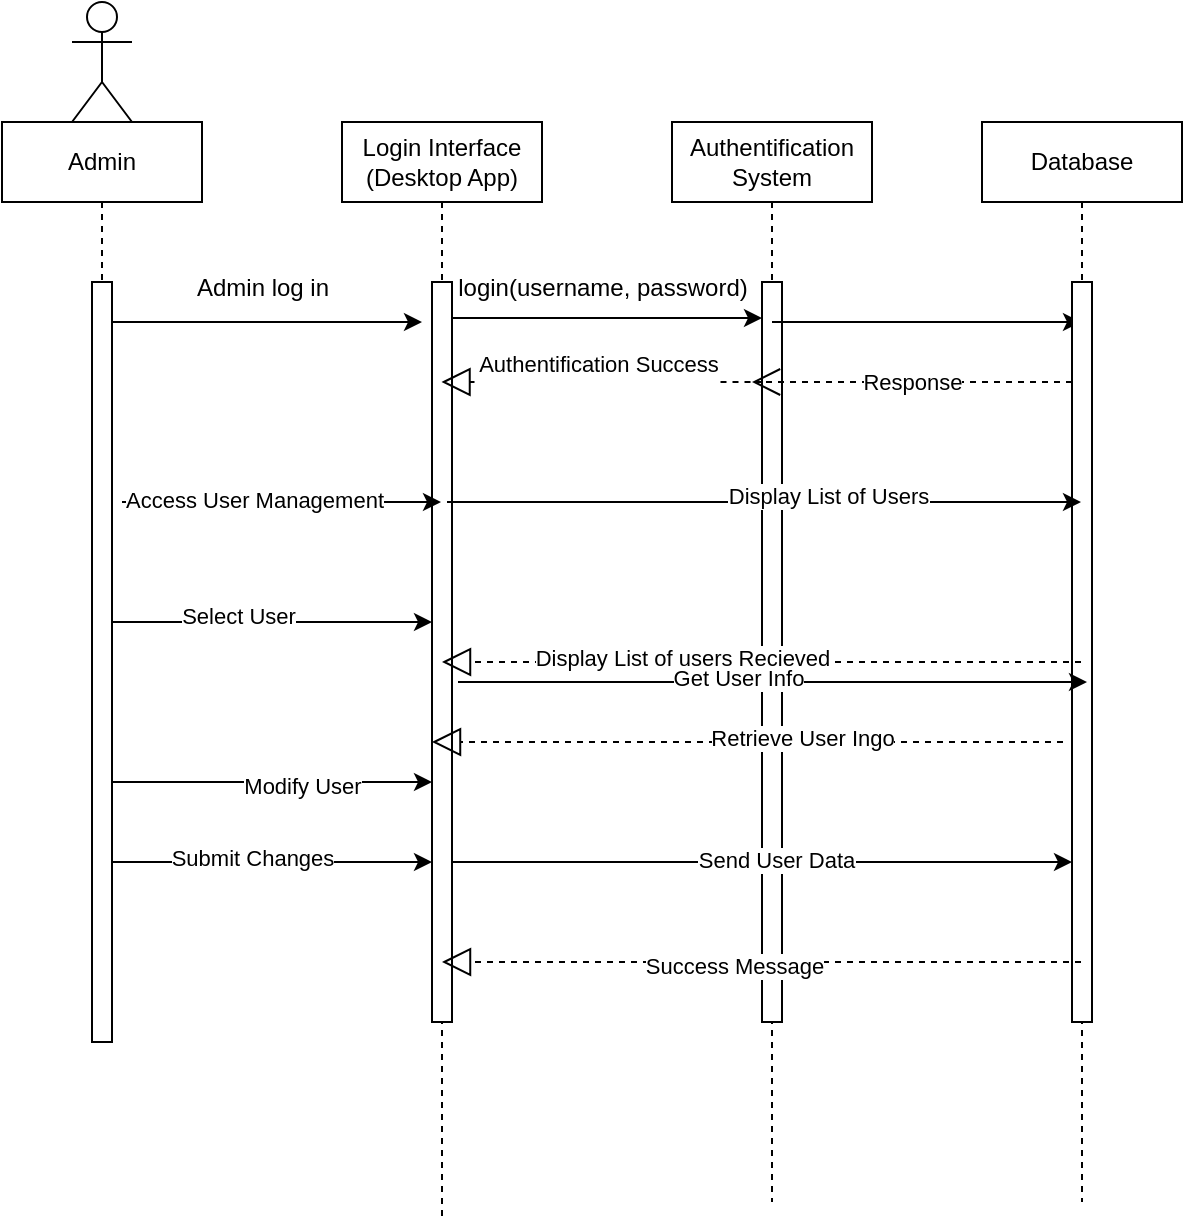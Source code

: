 <mxfile version="26.1.1">
  <diagram name="Page-1" id="2YBvvXClWsGukQMizWep">
    <mxGraphModel dx="1434" dy="836" grid="1" gridSize="10" guides="1" tooltips="1" connect="1" arrows="1" fold="1" page="1" pageScale="1" pageWidth="850" pageHeight="1100" math="0" shadow="0">
      <root>
        <mxCell id="0" />
        <mxCell id="1" parent="0" />
        <mxCell id="aM9ryv3xv72pqoxQDRHE-5" value="Login Interface&lt;div&gt;(Desktop App)&lt;/div&gt;" style="shape=umlLifeline;perimeter=lifelinePerimeter;whiteSpace=wrap;html=1;container=0;dropTarget=0;collapsible=0;recursiveResize=0;outlineConnect=0;portConstraint=eastwest;newEdgeStyle={&quot;edgeStyle&quot;:&quot;elbowEdgeStyle&quot;,&quot;elbow&quot;:&quot;vertical&quot;,&quot;curved&quot;:0,&quot;rounded&quot;:0};" parent="1" vertex="1">
          <mxGeometry x="210" y="120" width="100" height="550" as="geometry" />
        </mxCell>
        <mxCell id="aM9ryv3xv72pqoxQDRHE-6" value="" style="html=1;points=[];perimeter=orthogonalPerimeter;outlineConnect=0;targetShapes=umlLifeline;portConstraint=eastwest;newEdgeStyle={&quot;edgeStyle&quot;:&quot;elbowEdgeStyle&quot;,&quot;elbow&quot;:&quot;vertical&quot;,&quot;curved&quot;:0,&quot;rounded&quot;:0};" parent="aM9ryv3xv72pqoxQDRHE-5" vertex="1">
          <mxGeometry x="45" y="80" width="10" height="370" as="geometry" />
        </mxCell>
        <mxCell id="yWkAhvQST8Fs1WPdhRmA-1" value="" style="shape=umlActor;verticalLabelPosition=bottom;verticalAlign=top;html=1;outlineConnect=0;" parent="1" vertex="1">
          <mxGeometry x="75" y="60" width="30" height="60" as="geometry" />
        </mxCell>
        <mxCell id="yWkAhvQST8Fs1WPdhRmA-3" value="Admin" style="shape=umlLifeline;perimeter=lifelinePerimeter;whiteSpace=wrap;html=1;container=0;dropTarget=0;collapsible=0;recursiveResize=0;outlineConnect=0;portConstraint=eastwest;newEdgeStyle={&quot;edgeStyle&quot;:&quot;elbowEdgeStyle&quot;,&quot;elbow&quot;:&quot;vertical&quot;,&quot;curved&quot;:0,&quot;rounded&quot;:0};" parent="1" vertex="1">
          <mxGeometry x="40" y="120" width="100" height="450" as="geometry" />
        </mxCell>
        <mxCell id="yWkAhvQST8Fs1WPdhRmA-4" value="" style="html=1;points=[];perimeter=orthogonalPerimeter;outlineConnect=0;targetShapes=umlLifeline;portConstraint=eastwest;newEdgeStyle={&quot;edgeStyle&quot;:&quot;elbowEdgeStyle&quot;,&quot;elbow&quot;:&quot;vertical&quot;,&quot;curved&quot;:0,&quot;rounded&quot;:0};" parent="yWkAhvQST8Fs1WPdhRmA-3" vertex="1">
          <mxGeometry x="45" y="80" width="10" height="380" as="geometry" />
        </mxCell>
        <mxCell id="yWkAhvQST8Fs1WPdhRmA-5" value="Authentification&lt;div&gt;System&lt;/div&gt;" style="shape=umlLifeline;perimeter=lifelinePerimeter;whiteSpace=wrap;html=1;container=0;dropTarget=0;collapsible=0;recursiveResize=0;outlineConnect=0;portConstraint=eastwest;newEdgeStyle={&quot;edgeStyle&quot;:&quot;elbowEdgeStyle&quot;,&quot;elbow&quot;:&quot;vertical&quot;,&quot;curved&quot;:0,&quot;rounded&quot;:0};" parent="1" vertex="1">
          <mxGeometry x="375" y="120" width="100" height="540" as="geometry" />
        </mxCell>
        <mxCell id="yWkAhvQST8Fs1WPdhRmA-6" value="" style="html=1;points=[];perimeter=orthogonalPerimeter;outlineConnect=0;targetShapes=umlLifeline;portConstraint=eastwest;newEdgeStyle={&quot;edgeStyle&quot;:&quot;elbowEdgeStyle&quot;,&quot;elbow&quot;:&quot;vertical&quot;,&quot;curved&quot;:0,&quot;rounded&quot;:0};" parent="yWkAhvQST8Fs1WPdhRmA-5" vertex="1">
          <mxGeometry x="45" y="80" width="10" height="370" as="geometry" />
        </mxCell>
        <mxCell id="yWkAhvQST8Fs1WPdhRmA-9" style="edgeStyle=elbowEdgeStyle;rounded=0;orthogonalLoop=1;jettySize=auto;html=1;elbow=vertical;curved=0;" parent="1" source="yWkAhvQST8Fs1WPdhRmA-4" edge="1">
          <mxGeometry relative="1" as="geometry">
            <mxPoint x="100" y="220" as="sourcePoint" />
            <mxPoint x="250" y="220" as="targetPoint" />
            <Array as="points">
              <mxPoint x="240" y="220" />
            </Array>
          </mxGeometry>
        </mxCell>
        <mxCell id="yWkAhvQST8Fs1WPdhRmA-10" value="Admin log in" style="text;html=1;align=center;verticalAlign=middle;resizable=0;points=[];autosize=1;strokeColor=none;fillColor=none;" parent="1" vertex="1">
          <mxGeometry x="125" y="188" width="90" height="30" as="geometry" />
        </mxCell>
        <mxCell id="yWkAhvQST8Fs1WPdhRmA-11" style="edgeStyle=elbowEdgeStyle;rounded=0;orthogonalLoop=1;jettySize=auto;html=1;elbow=vertical;curved=0;" parent="1" edge="1">
          <mxGeometry relative="1" as="geometry">
            <mxPoint x="265" y="218" as="sourcePoint" />
            <mxPoint x="420" y="218" as="targetPoint" />
          </mxGeometry>
        </mxCell>
        <mxCell id="nYSf58fdKPmcUPkHfscj-8" style="edgeStyle=orthogonalEdgeStyle;rounded=0;orthogonalLoop=1;jettySize=auto;html=1;" edge="1" parent="1" source="yWkAhvQST8Fs1WPdhRmA-12" target="nYSf58fdKPmcUPkHfscj-6">
          <mxGeometry relative="1" as="geometry">
            <Array as="points">
              <mxPoint x="500" y="220" />
              <mxPoint x="500" y="220" />
            </Array>
          </mxGeometry>
        </mxCell>
        <mxCell id="yWkAhvQST8Fs1WPdhRmA-12" value="login(username, password&lt;span style=&quot;background-color: transparent; color: light-dark(rgb(0, 0, 0), rgb(255, 255, 255));&quot;&gt;)&lt;/span&gt;&lt;div&gt;&lt;div&gt;&lt;br&gt;&lt;/div&gt;&lt;/div&gt;" style="text;html=1;align=center;verticalAlign=middle;resizable=0;points=[];autosize=1;strokeColor=none;fillColor=none;" parent="1" vertex="1">
          <mxGeometry x="255" y="190" width="170" height="40" as="geometry" />
        </mxCell>
        <mxCell id="nYSf58fdKPmcUPkHfscj-2" value="" style="endArrow=block;dashed=1;endFill=0;endSize=12;html=1;rounded=0;" edge="1" parent="1">
          <mxGeometry width="160" relative="1" as="geometry">
            <mxPoint x="420.25" y="250" as="sourcePoint" />
            <mxPoint x="259.75" y="250" as="targetPoint" />
          </mxGeometry>
        </mxCell>
        <mxCell id="nYSf58fdKPmcUPkHfscj-5" value="Authentification Success&lt;div&gt;&lt;br&gt;&lt;/div&gt;" style="edgeLabel;html=1;align=center;verticalAlign=middle;resizable=0;points=[];" vertex="1" connectable="0" parent="nYSf58fdKPmcUPkHfscj-2">
          <mxGeometry x="0.025" y="-2" relative="1" as="geometry">
            <mxPoint as="offset" />
          </mxGeometry>
        </mxCell>
        <mxCell id="nYSf58fdKPmcUPkHfscj-6" value="Database" style="shape=umlLifeline;perimeter=lifelinePerimeter;whiteSpace=wrap;html=1;container=0;dropTarget=0;collapsible=0;recursiveResize=0;outlineConnect=0;portConstraint=eastwest;newEdgeStyle={&quot;edgeStyle&quot;:&quot;elbowEdgeStyle&quot;,&quot;elbow&quot;:&quot;vertical&quot;,&quot;curved&quot;:0,&quot;rounded&quot;:0};" vertex="1" parent="1">
          <mxGeometry x="530" y="120" width="100" height="540" as="geometry" />
        </mxCell>
        <mxCell id="nYSf58fdKPmcUPkHfscj-7" value="" style="html=1;points=[];perimeter=orthogonalPerimeter;outlineConnect=0;targetShapes=umlLifeline;portConstraint=eastwest;newEdgeStyle={&quot;edgeStyle&quot;:&quot;elbowEdgeStyle&quot;,&quot;elbow&quot;:&quot;vertical&quot;,&quot;curved&quot;:0,&quot;rounded&quot;:0};" vertex="1" parent="nYSf58fdKPmcUPkHfscj-6">
          <mxGeometry x="45" y="80" width="10" height="370" as="geometry" />
        </mxCell>
        <mxCell id="nYSf58fdKPmcUPkHfscj-9" value="Response" style="endArrow=open;endSize=12;dashed=1;html=1;rounded=0;" edge="1" parent="1">
          <mxGeometry width="160" relative="1" as="geometry">
            <mxPoint x="575" y="250" as="sourcePoint" />
            <mxPoint x="415" y="250" as="targetPoint" />
          </mxGeometry>
        </mxCell>
        <mxCell id="nYSf58fdKPmcUPkHfscj-10" style="edgeStyle=elbowEdgeStyle;rounded=0;orthogonalLoop=1;jettySize=auto;html=1;elbow=vertical;curved=0;" edge="1" parent="1" target="aM9ryv3xv72pqoxQDRHE-5">
          <mxGeometry relative="1" as="geometry">
            <mxPoint x="100" y="310" as="sourcePoint" />
            <mxPoint x="264.5" y="310" as="targetPoint" />
          </mxGeometry>
        </mxCell>
        <mxCell id="nYSf58fdKPmcUPkHfscj-11" value="Access User Management" style="edgeLabel;html=1;align=center;verticalAlign=middle;resizable=0;points=[];" vertex="1" connectable="0" parent="nYSf58fdKPmcUPkHfscj-10">
          <mxGeometry x="-0.173" y="1" relative="1" as="geometry">
            <mxPoint as="offset" />
          </mxGeometry>
        </mxCell>
        <mxCell id="nYSf58fdKPmcUPkHfscj-12" style="edgeStyle=elbowEdgeStyle;rounded=0;orthogonalLoop=1;jettySize=auto;html=1;elbow=vertical;curved=0;" edge="1" parent="1" target="nYSf58fdKPmcUPkHfscj-6">
          <mxGeometry relative="1" as="geometry">
            <mxPoint x="262.5" y="310" as="sourcePoint" />
            <mxPoint x="417.5" y="310" as="targetPoint" />
          </mxGeometry>
        </mxCell>
        <mxCell id="nYSf58fdKPmcUPkHfscj-16" value="Display List of Users" style="edgeLabel;html=1;align=center;verticalAlign=middle;resizable=0;points=[];" vertex="1" connectable="0" parent="nYSf58fdKPmcUPkHfscj-12">
          <mxGeometry x="0.202" y="3" relative="1" as="geometry">
            <mxPoint as="offset" />
          </mxGeometry>
        </mxCell>
        <mxCell id="nYSf58fdKPmcUPkHfscj-14" value="" style="endArrow=block;dashed=1;endFill=0;endSize=12;html=1;rounded=0;" edge="1" parent="1" source="nYSf58fdKPmcUPkHfscj-6" target="aM9ryv3xv72pqoxQDRHE-5">
          <mxGeometry width="160" relative="1" as="geometry">
            <mxPoint x="370" y="350" as="sourcePoint" />
            <mxPoint x="370" y="350" as="targetPoint" />
          </mxGeometry>
        </mxCell>
        <mxCell id="nYSf58fdKPmcUPkHfscj-15" value="Display List of users Recieved" style="edgeLabel;html=1;align=center;verticalAlign=middle;resizable=0;points=[];" vertex="1" connectable="0" parent="nYSf58fdKPmcUPkHfscj-14">
          <mxGeometry x="0.253" y="-2" relative="1" as="geometry">
            <mxPoint as="offset" />
          </mxGeometry>
        </mxCell>
        <mxCell id="nYSf58fdKPmcUPkHfscj-17" style="edgeStyle=elbowEdgeStyle;rounded=0;orthogonalLoop=1;jettySize=auto;html=1;elbow=horizontal;curved=0;" edge="1" parent="1">
          <mxGeometry relative="1" as="geometry">
            <mxPoint x="95" y="370" as="sourcePoint" />
            <mxPoint x="255" y="370" as="targetPoint" />
          </mxGeometry>
        </mxCell>
        <mxCell id="nYSf58fdKPmcUPkHfscj-19" value="Select User" style="edgeLabel;html=1;align=center;verticalAlign=middle;resizable=0;points=[];" vertex="1" connectable="0" parent="nYSf58fdKPmcUPkHfscj-17">
          <mxGeometry x="-0.212" y="3" relative="1" as="geometry">
            <mxPoint as="offset" />
          </mxGeometry>
        </mxCell>
        <mxCell id="nYSf58fdKPmcUPkHfscj-20" style="edgeStyle=elbowEdgeStyle;rounded=0;orthogonalLoop=1;jettySize=auto;html=1;elbow=vertical;curved=0;" edge="1" parent="1">
          <mxGeometry relative="1" as="geometry">
            <mxPoint x="268" y="400" as="sourcePoint" />
            <mxPoint x="582.5" y="400" as="targetPoint" />
          </mxGeometry>
        </mxCell>
        <mxCell id="nYSf58fdKPmcUPkHfscj-21" value="Get User Info" style="edgeLabel;html=1;align=center;verticalAlign=middle;resizable=0;points=[];" vertex="1" connectable="0" parent="nYSf58fdKPmcUPkHfscj-20">
          <mxGeometry x="-0.11" y="2" relative="1" as="geometry">
            <mxPoint as="offset" />
          </mxGeometry>
        </mxCell>
        <mxCell id="nYSf58fdKPmcUPkHfscj-22" value="" style="endArrow=block;dashed=1;endFill=0;endSize=12;html=1;rounded=0;" edge="1" parent="1">
          <mxGeometry width="160" relative="1" as="geometry">
            <mxPoint x="570.5" y="430" as="sourcePoint" />
            <mxPoint x="255" y="430" as="targetPoint" />
          </mxGeometry>
        </mxCell>
        <mxCell id="nYSf58fdKPmcUPkHfscj-23" value="Retrieve User Ingo" style="edgeLabel;html=1;align=center;verticalAlign=middle;resizable=0;points=[];" vertex="1" connectable="0" parent="nYSf58fdKPmcUPkHfscj-22">
          <mxGeometry x="-0.166" y="-2" relative="1" as="geometry">
            <mxPoint x="1" as="offset" />
          </mxGeometry>
        </mxCell>
        <mxCell id="nYSf58fdKPmcUPkHfscj-24" style="edgeStyle=elbowEdgeStyle;rounded=0;orthogonalLoop=1;jettySize=auto;html=1;elbow=vertical;curved=0;" edge="1" parent="1">
          <mxGeometry relative="1" as="geometry">
            <mxPoint x="95" y="450" as="sourcePoint" />
            <mxPoint x="255" y="450" as="targetPoint" />
          </mxGeometry>
        </mxCell>
        <mxCell id="nYSf58fdKPmcUPkHfscj-25" value="Modify User" style="edgeLabel;html=1;align=center;verticalAlign=middle;resizable=0;points=[];" vertex="1" connectable="0" parent="nYSf58fdKPmcUPkHfscj-24">
          <mxGeometry x="0.188" y="-2" relative="1" as="geometry">
            <mxPoint as="offset" />
          </mxGeometry>
        </mxCell>
        <mxCell id="nYSf58fdKPmcUPkHfscj-26" style="edgeStyle=elbowEdgeStyle;rounded=0;orthogonalLoop=1;jettySize=auto;html=1;elbow=vertical;curved=0;" edge="1" parent="1">
          <mxGeometry relative="1" as="geometry">
            <mxPoint x="95" y="490" as="sourcePoint" />
            <mxPoint x="255" y="490" as="targetPoint" />
          </mxGeometry>
        </mxCell>
        <mxCell id="nYSf58fdKPmcUPkHfscj-27" value="Submit Changes" style="edgeLabel;html=1;align=center;verticalAlign=middle;resizable=0;points=[];" vertex="1" connectable="0" parent="nYSf58fdKPmcUPkHfscj-26">
          <mxGeometry x="-0.125" y="2" relative="1" as="geometry">
            <mxPoint as="offset" />
          </mxGeometry>
        </mxCell>
        <mxCell id="nYSf58fdKPmcUPkHfscj-28" style="edgeStyle=elbowEdgeStyle;rounded=0;orthogonalLoop=1;jettySize=auto;html=1;elbow=vertical;curved=0;" edge="1" parent="1" source="aM9ryv3xv72pqoxQDRHE-6" target="nYSf58fdKPmcUPkHfscj-7">
          <mxGeometry relative="1" as="geometry">
            <Array as="points">
              <mxPoint x="410" y="490" />
            </Array>
          </mxGeometry>
        </mxCell>
        <mxCell id="nYSf58fdKPmcUPkHfscj-29" value="Send User Data" style="edgeLabel;html=1;align=center;verticalAlign=middle;resizable=0;points=[];" vertex="1" connectable="0" parent="nYSf58fdKPmcUPkHfscj-28">
          <mxGeometry x="0.045" y="1" relative="1" as="geometry">
            <mxPoint as="offset" />
          </mxGeometry>
        </mxCell>
        <mxCell id="nYSf58fdKPmcUPkHfscj-30" value="" style="endArrow=block;dashed=1;endFill=0;endSize=12;html=1;rounded=0;" edge="1" parent="1" target="aM9ryv3xv72pqoxQDRHE-5">
          <mxGeometry width="160" relative="1" as="geometry">
            <mxPoint x="579.5" y="540" as="sourcePoint" />
            <mxPoint x="95" y="540" as="targetPoint" />
          </mxGeometry>
        </mxCell>
        <mxCell id="nYSf58fdKPmcUPkHfscj-31" value="Success Message" style="edgeLabel;html=1;align=center;verticalAlign=middle;resizable=0;points=[];" vertex="1" connectable="0" parent="nYSf58fdKPmcUPkHfscj-30">
          <mxGeometry x="0.097" y="2" relative="1" as="geometry">
            <mxPoint x="1" as="offset" />
          </mxGeometry>
        </mxCell>
      </root>
    </mxGraphModel>
  </diagram>
</mxfile>
